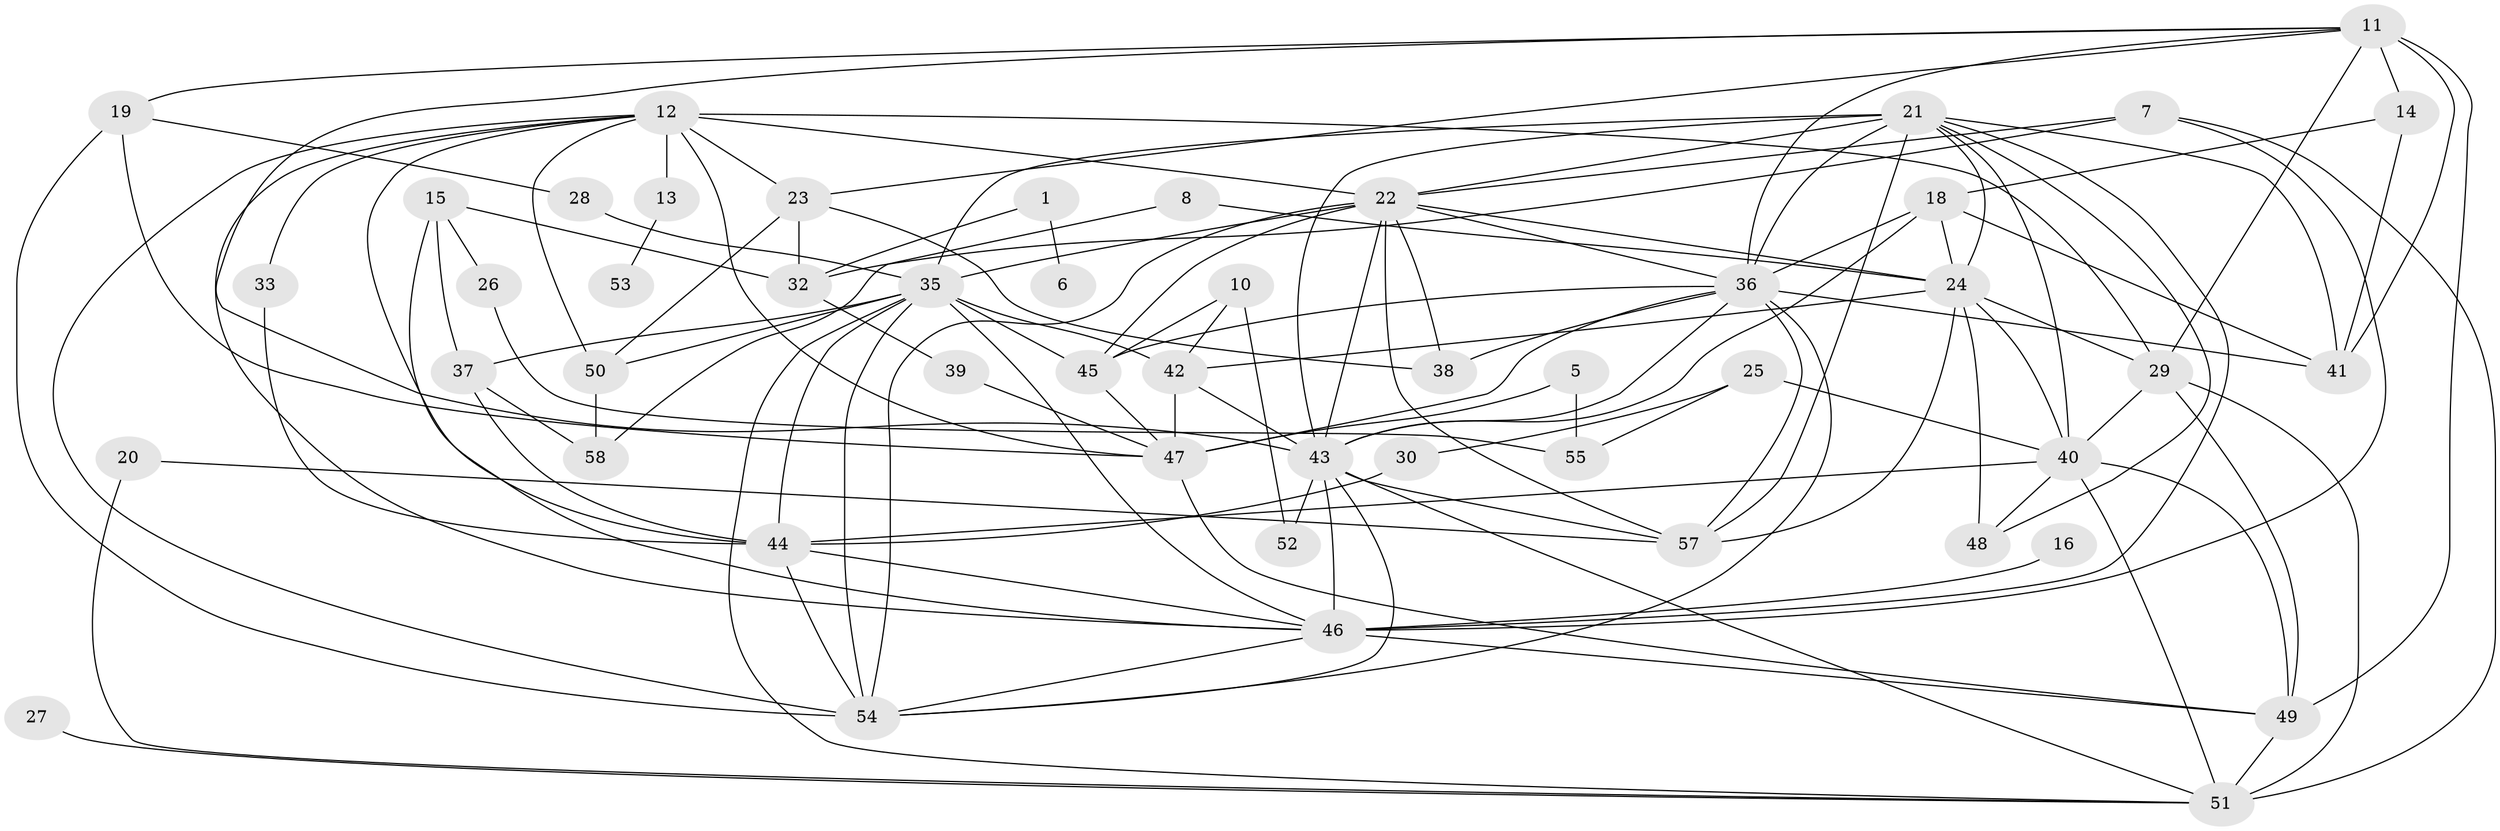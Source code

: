 // original degree distribution, {2: 0.18620689655172415, 5: 0.12413793103448276, 4: 0.14482758620689656, 3: 0.2206896551724138, 1: 0.16551724137931034, 6: 0.06896551724137931, 7: 0.041379310344827586, 0: 0.041379310344827586, 8: 0.006896551724137931}
// Generated by graph-tools (version 1.1) at 2025/35/03/04/25 23:35:47]
// undirected, 50 vertices, 123 edges
graph export_dot {
  node [color=gray90,style=filled];
  1;
  5;
  6;
  7;
  8;
  10;
  11;
  12;
  13;
  14;
  15;
  16;
  18;
  19;
  20;
  21;
  22;
  23;
  24;
  25;
  26;
  27;
  28;
  29;
  30;
  32;
  33;
  35;
  36;
  37;
  38;
  39;
  40;
  41;
  42;
  43;
  44;
  45;
  46;
  47;
  48;
  49;
  50;
  51;
  52;
  53;
  54;
  55;
  57;
  58;
  1 -- 6 [weight=1.0];
  1 -- 32 [weight=1.0];
  5 -- 47 [weight=1.0];
  5 -- 55 [weight=1.0];
  7 -- 22 [weight=1.0];
  7 -- 32 [weight=1.0];
  7 -- 46 [weight=1.0];
  7 -- 51 [weight=1.0];
  8 -- 24 [weight=1.0];
  8 -- 58 [weight=1.0];
  10 -- 42 [weight=1.0];
  10 -- 45 [weight=1.0];
  10 -- 52 [weight=1.0];
  11 -- 14 [weight=3.0];
  11 -- 19 [weight=1.0];
  11 -- 23 [weight=1.0];
  11 -- 29 [weight=1.0];
  11 -- 36 [weight=1.0];
  11 -- 41 [weight=1.0];
  11 -- 43 [weight=1.0];
  11 -- 49 [weight=1.0];
  12 -- 13 [weight=2.0];
  12 -- 22 [weight=1.0];
  12 -- 23 [weight=1.0];
  12 -- 29 [weight=1.0];
  12 -- 33 [weight=1.0];
  12 -- 44 [weight=1.0];
  12 -- 46 [weight=1.0];
  12 -- 47 [weight=1.0];
  12 -- 50 [weight=1.0];
  12 -- 54 [weight=1.0];
  13 -- 53 [weight=1.0];
  14 -- 18 [weight=1.0];
  14 -- 41 [weight=1.0];
  15 -- 26 [weight=1.0];
  15 -- 32 [weight=1.0];
  15 -- 37 [weight=1.0];
  15 -- 46 [weight=1.0];
  16 -- 46 [weight=2.0];
  18 -- 24 [weight=1.0];
  18 -- 36 [weight=3.0];
  18 -- 41 [weight=1.0];
  18 -- 43 [weight=1.0];
  19 -- 28 [weight=1.0];
  19 -- 47 [weight=1.0];
  19 -- 54 [weight=1.0];
  20 -- 51 [weight=1.0];
  20 -- 57 [weight=1.0];
  21 -- 22 [weight=1.0];
  21 -- 24 [weight=1.0];
  21 -- 35 [weight=1.0];
  21 -- 36 [weight=1.0];
  21 -- 40 [weight=1.0];
  21 -- 41 [weight=1.0];
  21 -- 43 [weight=1.0];
  21 -- 46 [weight=1.0];
  21 -- 48 [weight=1.0];
  21 -- 57 [weight=1.0];
  22 -- 24 [weight=1.0];
  22 -- 35 [weight=2.0];
  22 -- 36 [weight=1.0];
  22 -- 38 [weight=1.0];
  22 -- 43 [weight=1.0];
  22 -- 45 [weight=1.0];
  22 -- 54 [weight=1.0];
  22 -- 57 [weight=1.0];
  23 -- 32 [weight=1.0];
  23 -- 38 [weight=1.0];
  23 -- 50 [weight=1.0];
  24 -- 29 [weight=1.0];
  24 -- 40 [weight=1.0];
  24 -- 42 [weight=1.0];
  24 -- 48 [weight=1.0];
  24 -- 57 [weight=1.0];
  25 -- 30 [weight=1.0];
  25 -- 40 [weight=1.0];
  25 -- 55 [weight=1.0];
  26 -- 55 [weight=1.0];
  27 -- 51 [weight=1.0];
  28 -- 35 [weight=1.0];
  29 -- 40 [weight=1.0];
  29 -- 49 [weight=1.0];
  29 -- 51 [weight=1.0];
  30 -- 44 [weight=1.0];
  32 -- 39 [weight=1.0];
  33 -- 44 [weight=1.0];
  35 -- 37 [weight=1.0];
  35 -- 42 [weight=1.0];
  35 -- 44 [weight=2.0];
  35 -- 45 [weight=1.0];
  35 -- 46 [weight=1.0];
  35 -- 50 [weight=2.0];
  35 -- 51 [weight=1.0];
  35 -- 54 [weight=1.0];
  36 -- 38 [weight=1.0];
  36 -- 41 [weight=2.0];
  36 -- 43 [weight=1.0];
  36 -- 45 [weight=1.0];
  36 -- 47 [weight=3.0];
  36 -- 54 [weight=1.0];
  36 -- 57 [weight=1.0];
  37 -- 44 [weight=2.0];
  37 -- 58 [weight=1.0];
  39 -- 47 [weight=1.0];
  40 -- 44 [weight=1.0];
  40 -- 48 [weight=2.0];
  40 -- 49 [weight=1.0];
  40 -- 51 [weight=1.0];
  42 -- 43 [weight=1.0];
  42 -- 47 [weight=1.0];
  43 -- 46 [weight=1.0];
  43 -- 51 [weight=1.0];
  43 -- 52 [weight=1.0];
  43 -- 54 [weight=1.0];
  43 -- 57 [weight=1.0];
  44 -- 46 [weight=1.0];
  44 -- 54 [weight=1.0];
  45 -- 47 [weight=1.0];
  46 -- 49 [weight=1.0];
  46 -- 54 [weight=1.0];
  47 -- 49 [weight=1.0];
  49 -- 51 [weight=2.0];
  50 -- 58 [weight=1.0];
}

